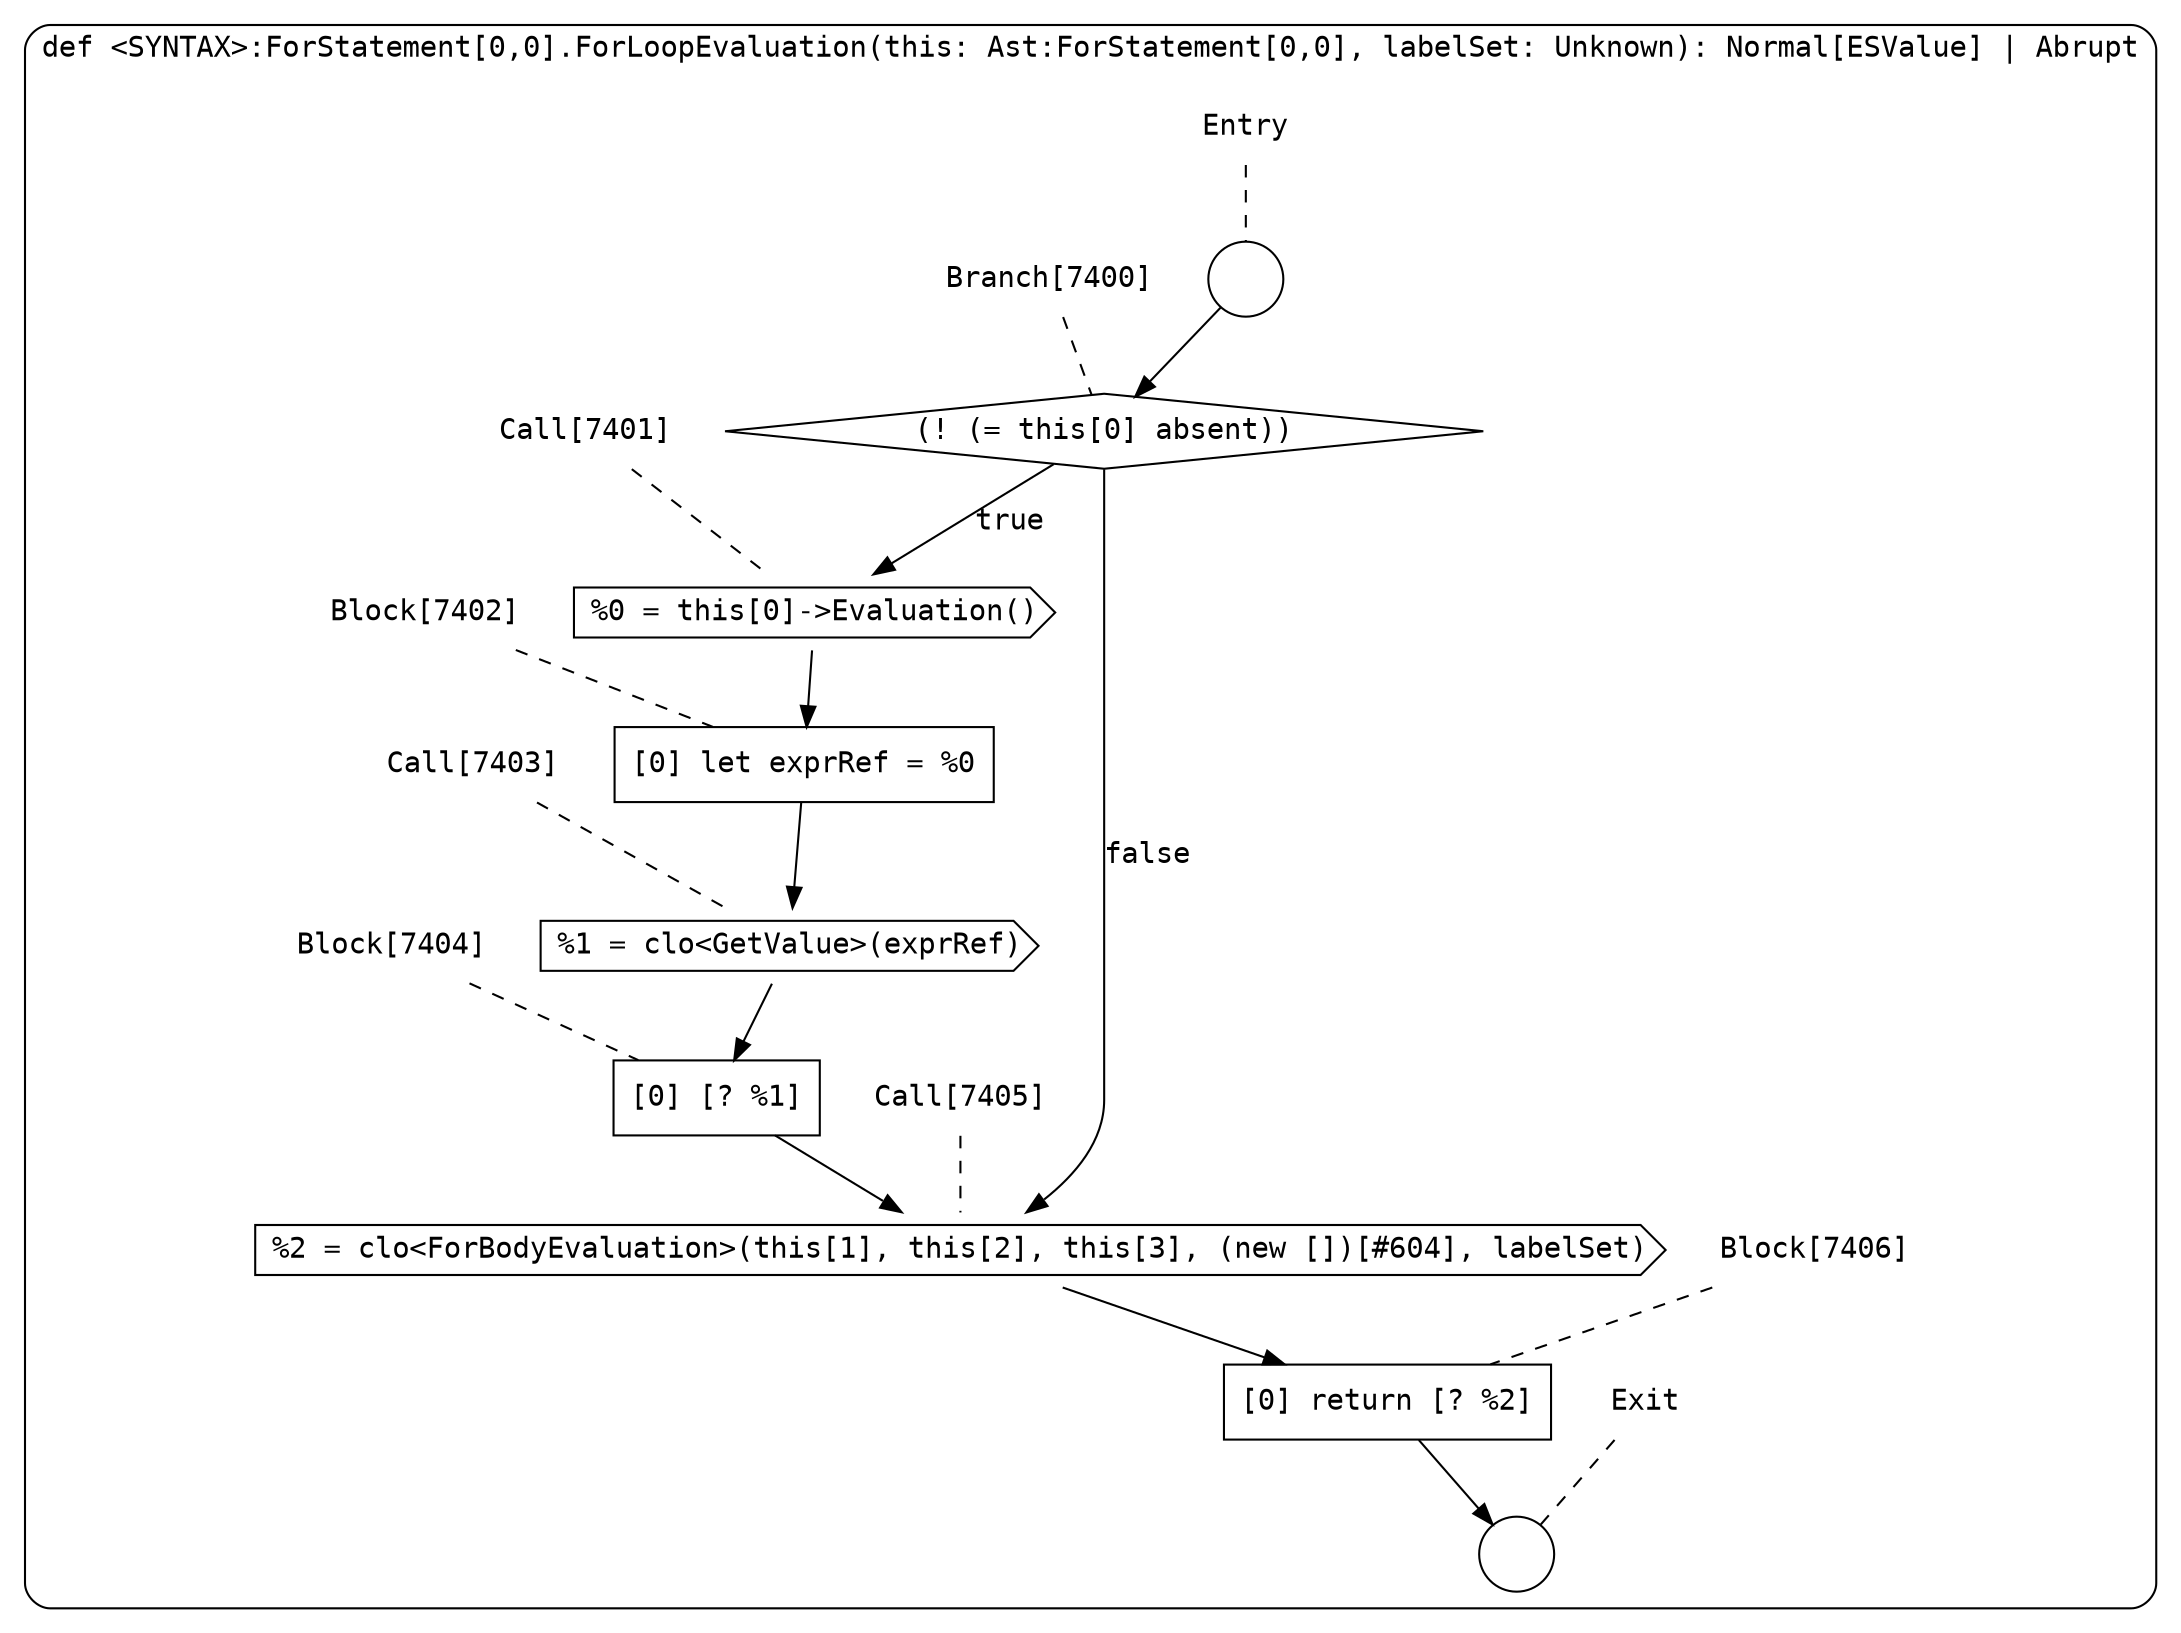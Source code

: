 digraph {
  graph [fontname = "Consolas"]
  node [fontname = "Consolas"]
  edge [fontname = "Consolas"]
  subgraph cluster1415 {
    label = "def <SYNTAX>:ForStatement[0,0].ForLoopEvaluation(this: Ast:ForStatement[0,0], labelSet: Unknown): Normal[ESValue] | Abrupt"
    style = rounded
    cluster1415_entry_name [shape=none, label=<<font color="black">Entry</font>>]
    cluster1415_entry_name -> cluster1415_entry [arrowhead=none, color="black", style=dashed]
    cluster1415_entry [shape=circle label=" " color="black" fillcolor="white" style=filled]
    cluster1415_entry -> node7400 [color="black"]
    cluster1415_exit_name [shape=none, label=<<font color="black">Exit</font>>]
    cluster1415_exit_name -> cluster1415_exit [arrowhead=none, color="black", style=dashed]
    cluster1415_exit [shape=circle label=" " color="black" fillcolor="white" style=filled]
    node7400_name [shape=none, label=<<font color="black">Branch[7400]</font>>]
    node7400_name -> node7400 [arrowhead=none, color="black", style=dashed]
    node7400 [shape=diamond, label=<<font color="black">(! (= this[0] absent))</font>> color="black" fillcolor="white", style=filled]
    node7400 -> node7401 [label=<<font color="black">true</font>> color="black"]
    node7400 -> node7405 [label=<<font color="black">false</font>> color="black"]
    node7401_name [shape=none, label=<<font color="black">Call[7401]</font>>]
    node7401_name -> node7401 [arrowhead=none, color="black", style=dashed]
    node7401 [shape=cds, label=<<font color="black">%0 = this[0]-&gt;Evaluation()</font>> color="black" fillcolor="white", style=filled]
    node7401 -> node7402 [color="black"]
    node7405_name [shape=none, label=<<font color="black">Call[7405]</font>>]
    node7405_name -> node7405 [arrowhead=none, color="black", style=dashed]
    node7405 [shape=cds, label=<<font color="black">%2 = clo&lt;ForBodyEvaluation&gt;(this[1], this[2], this[3], (new [])[#604], labelSet)</font>> color="black" fillcolor="white", style=filled]
    node7405 -> node7406 [color="black"]
    node7402_name [shape=none, label=<<font color="black">Block[7402]</font>>]
    node7402_name -> node7402 [arrowhead=none, color="black", style=dashed]
    node7402 [shape=box, label=<<font color="black">[0] let exprRef = %0<BR ALIGN="LEFT"/></font>> color="black" fillcolor="white", style=filled]
    node7402 -> node7403 [color="black"]
    node7406_name [shape=none, label=<<font color="black">Block[7406]</font>>]
    node7406_name -> node7406 [arrowhead=none, color="black", style=dashed]
    node7406 [shape=box, label=<<font color="black">[0] return [? %2]<BR ALIGN="LEFT"/></font>> color="black" fillcolor="white", style=filled]
    node7406 -> cluster1415_exit [color="black"]
    node7403_name [shape=none, label=<<font color="black">Call[7403]</font>>]
    node7403_name -> node7403 [arrowhead=none, color="black", style=dashed]
    node7403 [shape=cds, label=<<font color="black">%1 = clo&lt;GetValue&gt;(exprRef)</font>> color="black" fillcolor="white", style=filled]
    node7403 -> node7404 [color="black"]
    node7404_name [shape=none, label=<<font color="black">Block[7404]</font>>]
    node7404_name -> node7404 [arrowhead=none, color="black", style=dashed]
    node7404 [shape=box, label=<<font color="black">[0] [? %1]<BR ALIGN="LEFT"/></font>> color="black" fillcolor="white", style=filled]
    node7404 -> node7405 [color="black"]
  }
}